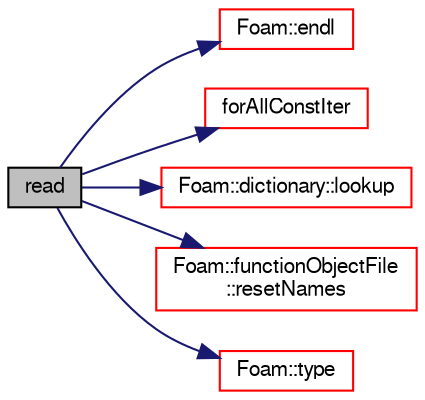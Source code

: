 digraph "read"
{
  bgcolor="transparent";
  edge [fontname="FreeSans",fontsize="10",labelfontname="FreeSans",labelfontsize="10"];
  node [fontname="FreeSans",fontsize="10",shape=record];
  rankdir="LR";
  Node368 [label="read",height=0.2,width=0.4,color="black", fillcolor="grey75", style="filled", fontcolor="black"];
  Node368 -> Node369 [color="midnightblue",fontsize="10",style="solid",fontname="FreeSans"];
  Node369 [label="Foam::endl",height=0.2,width=0.4,color="red",URL="$a21124.html#a2db8fe02a0d3909e9351bb4275b23ce4",tooltip="Add newline and flush stream. "];
  Node368 -> Node371 [color="midnightblue",fontsize="10",style="solid",fontname="FreeSans"];
  Node371 [label="forAllConstIter",height=0.2,width=0.4,color="red",URL="$a38141.html#ae21e2836509b0fa7f7cedf6493b11b09"];
  Node368 -> Node424 [color="midnightblue",fontsize="10",style="solid",fontname="FreeSans"];
  Node424 [label="Foam::dictionary::lookup",height=0.2,width=0.4,color="red",URL="$a26014.html#a6a0727fa523e48977e27348663def509",tooltip="Find and return an entry data stream. "];
  Node368 -> Node671 [color="midnightblue",fontsize="10",style="solid",fontname="FreeSans"];
  Node671 [label="Foam::functionObjectFile\l::resetNames",height=0.2,width=0.4,color="red",URL="$a26122.html#a25c2b3f7833af1fd6d07612e5791d1fe",tooltip="Reset the list of names from a wordList. "];
  Node368 -> Node479 [color="midnightblue",fontsize="10",style="solid",fontname="FreeSans"];
  Node479 [label="Foam::type",height=0.2,width=0.4,color="red",URL="$a21124.html#aec48583af672626378f501eb9fc32cd1",tooltip="Return the file type: DIRECTORY or FILE. "];
}
